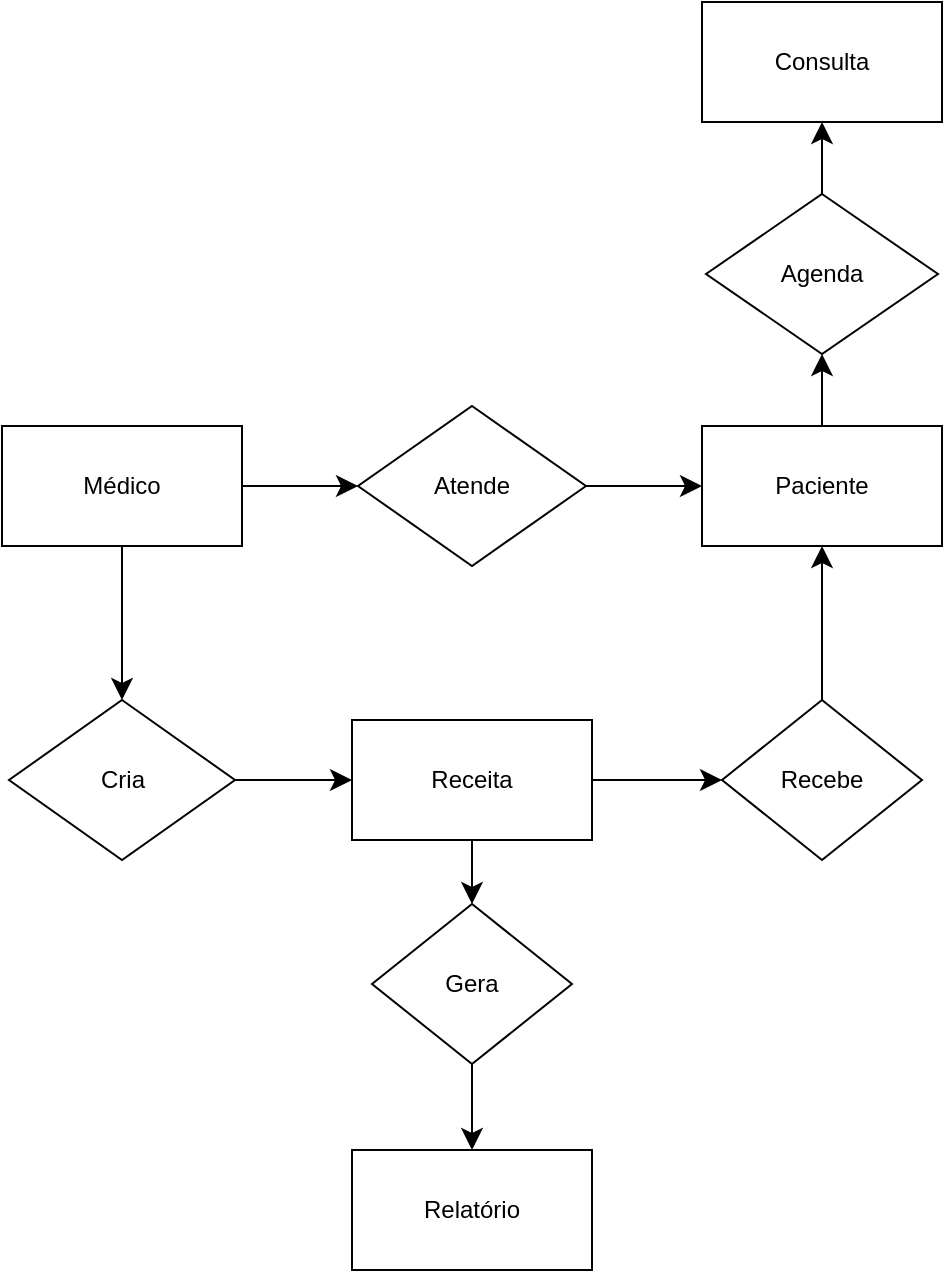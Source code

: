 <mxfile version="24.3.1" type="github">
  <diagram name="Page-1" id="KIe_ybBxgGNIqeYdoraN">
    <mxGraphModel dx="1080" dy="1198" grid="0" gridSize="10" guides="1" tooltips="1" connect="1" arrows="1" fold="1" page="0" pageScale="1" pageWidth="850" pageHeight="1100" math="0" shadow="0">
      <root>
        <mxCell id="0" />
        <mxCell id="1" parent="0" />
        <mxCell id="OYpPtCtqeWTvnb7ZfXrP-19" value="" style="edgeStyle=none;curved=1;rounded=0;orthogonalLoop=1;jettySize=auto;html=1;fontSize=12;startSize=8;endSize=8;" edge="1" parent="1" source="OYpPtCtqeWTvnb7ZfXrP-1" target="OYpPtCtqeWTvnb7ZfXrP-18">
          <mxGeometry relative="1" as="geometry" />
        </mxCell>
        <mxCell id="OYpPtCtqeWTvnb7ZfXrP-25" value="" style="edgeStyle=none;curved=1;rounded=0;orthogonalLoop=1;jettySize=auto;html=1;fontSize=12;startSize=8;endSize=8;" edge="1" parent="1" source="OYpPtCtqeWTvnb7ZfXrP-1" target="OYpPtCtqeWTvnb7ZfXrP-24">
          <mxGeometry relative="1" as="geometry" />
        </mxCell>
        <mxCell id="OYpPtCtqeWTvnb7ZfXrP-1" value="Médico" style="rounded=0;whiteSpace=wrap;html=1;" vertex="1" parent="1">
          <mxGeometry x="-201" y="67" width="120" height="60" as="geometry" />
        </mxCell>
        <mxCell id="OYpPtCtqeWTvnb7ZfXrP-17" style="edgeStyle=none;curved=1;rounded=0;orthogonalLoop=1;jettySize=auto;html=1;exitX=0.5;exitY=0;exitDx=0;exitDy=0;fontSize=12;startSize=8;endSize=8;" edge="1" parent="1" source="OYpPtCtqeWTvnb7ZfXrP-4" target="OYpPtCtqeWTvnb7ZfXrP-15">
          <mxGeometry relative="1" as="geometry" />
        </mxCell>
        <mxCell id="OYpPtCtqeWTvnb7ZfXrP-4" value="Paciente" style="whiteSpace=wrap;html=1;rounded=0;" vertex="1" parent="1">
          <mxGeometry x="149" y="67" width="120" height="60" as="geometry" />
        </mxCell>
        <mxCell id="OYpPtCtqeWTvnb7ZfXrP-11" value="Consulta" style="rounded=0;whiteSpace=wrap;html=1;" vertex="1" parent="1">
          <mxGeometry x="149" y="-145" width="120" height="60" as="geometry" />
        </mxCell>
        <mxCell id="OYpPtCtqeWTvnb7ZfXrP-28" style="edgeStyle=none;curved=1;rounded=0;orthogonalLoop=1;jettySize=auto;html=1;exitX=1;exitY=0.5;exitDx=0;exitDy=0;entryX=0;entryY=0.5;entryDx=0;entryDy=0;fontSize=12;startSize=8;endSize=8;" edge="1" parent="1" source="OYpPtCtqeWTvnb7ZfXrP-12" target="OYpPtCtqeWTvnb7ZfXrP-27">
          <mxGeometry relative="1" as="geometry" />
        </mxCell>
        <mxCell id="OYpPtCtqeWTvnb7ZfXrP-39" style="edgeStyle=none;curved=1;rounded=0;orthogonalLoop=1;jettySize=auto;html=1;entryX=0.5;entryY=0;entryDx=0;entryDy=0;fontSize=12;startSize=8;endSize=8;" edge="1" parent="1" source="OYpPtCtqeWTvnb7ZfXrP-12" target="OYpPtCtqeWTvnb7ZfXrP-37">
          <mxGeometry relative="1" as="geometry" />
        </mxCell>
        <mxCell id="OYpPtCtqeWTvnb7ZfXrP-12" value="Receita" style="rounded=0;whiteSpace=wrap;html=1;" vertex="1" parent="1">
          <mxGeometry x="-26" y="214" width="120" height="60" as="geometry" />
        </mxCell>
        <mxCell id="OYpPtCtqeWTvnb7ZfXrP-13" value="Relatório" style="rounded=0;whiteSpace=wrap;html=1;" vertex="1" parent="1">
          <mxGeometry x="-26" y="429" width="120" height="60" as="geometry" />
        </mxCell>
        <mxCell id="OYpPtCtqeWTvnb7ZfXrP-16" style="edgeStyle=none;curved=1;rounded=0;orthogonalLoop=1;jettySize=auto;html=1;exitX=0.5;exitY=0;exitDx=0;exitDy=0;entryX=0.5;entryY=1;entryDx=0;entryDy=0;fontSize=12;startSize=8;endSize=8;" edge="1" parent="1" source="OYpPtCtqeWTvnb7ZfXrP-15" target="OYpPtCtqeWTvnb7ZfXrP-11">
          <mxGeometry relative="1" as="geometry" />
        </mxCell>
        <mxCell id="OYpPtCtqeWTvnb7ZfXrP-15" value="Agenda" style="rhombus;whiteSpace=wrap;html=1;" vertex="1" parent="1">
          <mxGeometry x="151" y="-49" width="116" height="80" as="geometry" />
        </mxCell>
        <mxCell id="OYpPtCtqeWTvnb7ZfXrP-20" style="edgeStyle=none;curved=1;rounded=0;orthogonalLoop=1;jettySize=auto;html=1;entryX=0;entryY=0.5;entryDx=0;entryDy=0;fontSize=12;startSize=8;endSize=8;" edge="1" parent="1" source="OYpPtCtqeWTvnb7ZfXrP-18" target="OYpPtCtqeWTvnb7ZfXrP-4">
          <mxGeometry relative="1" as="geometry" />
        </mxCell>
        <mxCell id="OYpPtCtqeWTvnb7ZfXrP-18" value="Atende" style="rhombus;whiteSpace=wrap;html=1;rounded=0;" vertex="1" parent="1">
          <mxGeometry x="-23" y="57" width="114" height="80" as="geometry" />
        </mxCell>
        <mxCell id="OYpPtCtqeWTvnb7ZfXrP-26" style="edgeStyle=none;curved=1;rounded=0;orthogonalLoop=1;jettySize=auto;html=1;entryX=0;entryY=0.5;entryDx=0;entryDy=0;fontSize=12;startSize=8;endSize=8;" edge="1" parent="1" source="OYpPtCtqeWTvnb7ZfXrP-24" target="OYpPtCtqeWTvnb7ZfXrP-12">
          <mxGeometry relative="1" as="geometry" />
        </mxCell>
        <mxCell id="OYpPtCtqeWTvnb7ZfXrP-24" value="Cria" style="rhombus;whiteSpace=wrap;html=1;rounded=0;" vertex="1" parent="1">
          <mxGeometry x="-197.5" y="204" width="113" height="80" as="geometry" />
        </mxCell>
        <mxCell id="OYpPtCtqeWTvnb7ZfXrP-29" style="edgeStyle=none;curved=1;rounded=0;orthogonalLoop=1;jettySize=auto;html=1;exitX=0.5;exitY=0;exitDx=0;exitDy=0;entryX=0.5;entryY=1;entryDx=0;entryDy=0;fontSize=12;startSize=8;endSize=8;" edge="1" parent="1" source="OYpPtCtqeWTvnb7ZfXrP-27" target="OYpPtCtqeWTvnb7ZfXrP-4">
          <mxGeometry relative="1" as="geometry" />
        </mxCell>
        <mxCell id="OYpPtCtqeWTvnb7ZfXrP-27" value="Recebe" style="rhombus;whiteSpace=wrap;html=1;" vertex="1" parent="1">
          <mxGeometry x="159" y="204" width="100" height="80" as="geometry" />
        </mxCell>
        <mxCell id="OYpPtCtqeWTvnb7ZfXrP-38" style="edgeStyle=none;curved=1;rounded=0;orthogonalLoop=1;jettySize=auto;html=1;fontSize=12;startSize=8;endSize=8;" edge="1" parent="1" source="OYpPtCtqeWTvnb7ZfXrP-37" target="OYpPtCtqeWTvnb7ZfXrP-13">
          <mxGeometry relative="1" as="geometry" />
        </mxCell>
        <mxCell id="OYpPtCtqeWTvnb7ZfXrP-37" value="Gera" style="rhombus;whiteSpace=wrap;html=1;" vertex="1" parent="1">
          <mxGeometry x="-16" y="306" width="100" height="80" as="geometry" />
        </mxCell>
      </root>
    </mxGraphModel>
  </diagram>
</mxfile>
